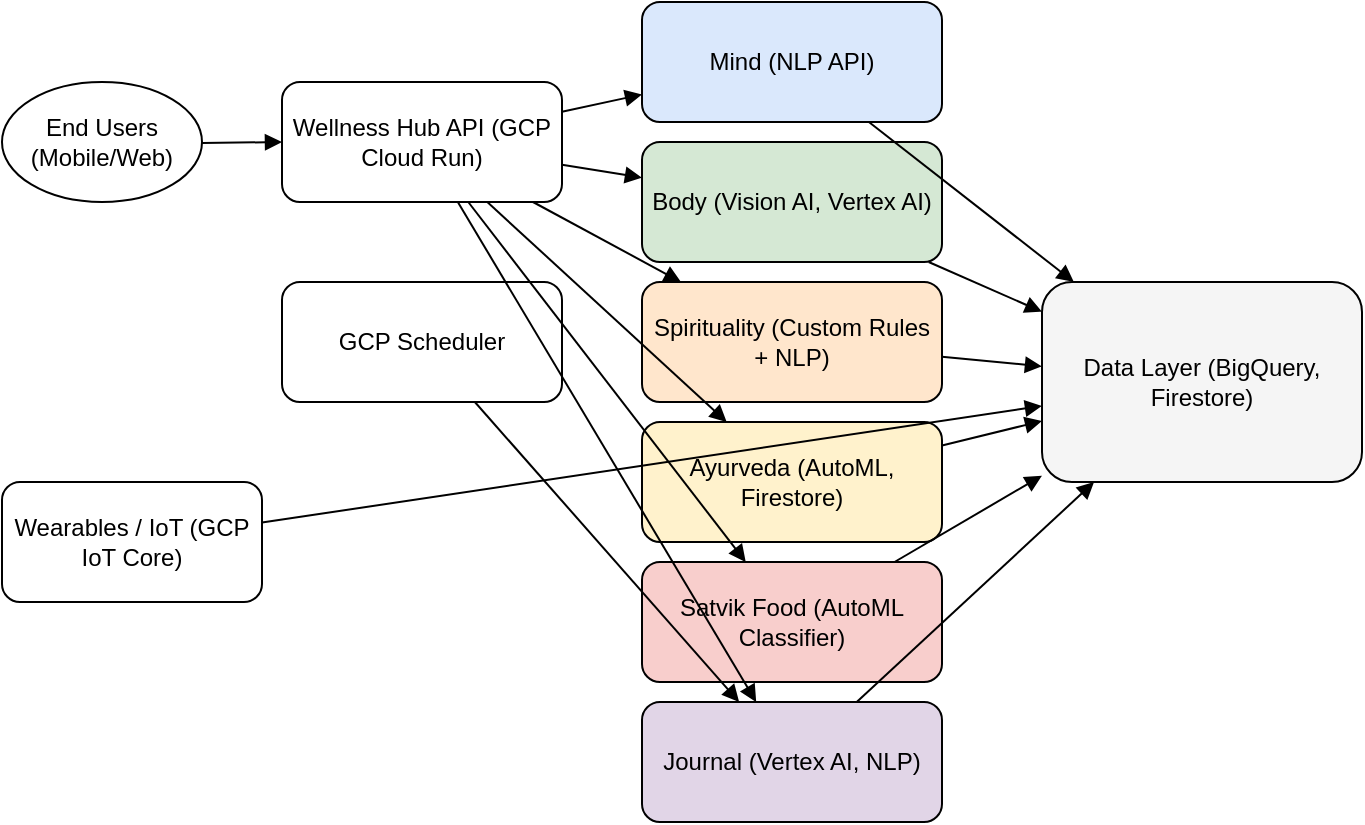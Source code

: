 
<mxfile>
  <diagram name="WellnessHub_GCP_Architecture" id="wellness-hub-gcp">
    <mxGraphModel dx="1210" dy="730" grid="1" gridSize="10" guides="1" tooltips="1" connect="1" arrows="1" fold="1" page="1" pageScale="1" pageWidth="850" pageHeight="1100">
      <root>
        <mxCell id="0"/>
        <mxCell id="1" parent="0"/>
        
        <!-- Users -->
        <mxCell id="user" value="End Users
(Mobile/Web)" style="ellipse;whiteSpace=wrap;html=1;" vertex="1" parent="1">
          <mxGeometry x="20" y="100" width="100" height="60" as="geometry"/>
        </mxCell>

        <!-- API -->
        <mxCell id="api" value="Wellness Hub API
(GCP Cloud Run)" style="rounded=1;whiteSpace=wrap;html=1;" vertex="1" parent="1">
          <mxGeometry x="160" y="100" width="140" height="60" as="geometry"/>
        </mxCell>

        <!-- Scheduler -->
        <mxCell id="scheduler" value="GCP Scheduler" style="rounded=1;whiteSpace=wrap;html=1;" vertex="1" parent="1">
          <mxGeometry x="160" y="200" width="140" height="60" as="geometry"/>
        </mxCell>

        <!-- AI Pillars -->
        <mxCell id="mind" value="Mind
(NLP API)" style="rounded=1;fillColor=#DAE8FC;whiteSpace=wrap;html=1;" vertex="1" parent="1">
          <mxGeometry x="340" y="60" width="150" height="60" as="geometry"/>
        </mxCell>
        <mxCell id="body" value="Body
(Vision AI, Vertex AI)" style="rounded=1;fillColor=#D5E8D4;whiteSpace=wrap;html=1;" vertex="1" parent="1">
          <mxGeometry x="340" y="130" width="150" height="60" as="geometry"/>
        </mxCell>
        <mxCell id="spirituality" value="Spirituality
(Custom Rules + NLP)" style="rounded=1;fillColor=#FFE6CC;whiteSpace=wrap;html=1;" vertex="1" parent="1">
          <mxGeometry x="340" y="200" width="150" height="60" as="geometry"/>
        </mxCell>
        <mxCell id="ayurveda" value="Ayurveda
(AutoML, Firestore)" style="rounded=1;fillColor=#FFF2CC;whiteSpace=wrap;html=1;" vertex="1" parent="1">
          <mxGeometry x="340" y="270" width="150" height="60" as="geometry"/>
        </mxCell>
        <mxCell id="food" value="Satvik Food
(AutoML Classifier)" style="rounded=1;fillColor=#F8CECC;whiteSpace=wrap;html=1;" vertex="1" parent="1">
          <mxGeometry x="340" y="340" width="150" height="60" as="geometry"/>
        </mxCell>
        <mxCell id="journal" value="Journal
(Vertex AI, NLP)" style="rounded=1;fillColor=#E1D5E7;whiteSpace=wrap;html=1;" vertex="1" parent="1">
          <mxGeometry x="340" y="410" width="150" height="60" as="geometry"/>
        </mxCell>

        <!-- Data -->
        <mxCell id="data" value="Data Layer
(BigQuery, Firestore)" style="rounded=1;fillColor=#F5F5F5;whiteSpace=wrap;html=1;" vertex="1" parent="1">
          <mxGeometry x="540" y="200" width="160" height="100" as="geometry"/>
        </mxCell>

        <!-- IoT -->
        <mxCell id="iot" value="Wearables / IoT
(GCP IoT Core)" style="rounded=1;whiteSpace=wrap;html=1;" vertex="1" parent="1">
          <mxGeometry x="20" y="300" width="130" height="60" as="geometry"/>
        </mxCell>

        <!-- Connections -->
        <mxCell id="e1" style="endArrow=block;" edge="1" parent="1" source="user" target="api"><mxGeometry relative="1" as="geometry"/></mxCell>
        <mxCell id="e2" style="endArrow=block;" edge="1" parent="1" source="api" target="mind"><mxGeometry relative="1" as="geometry"/></mxCell>
        <mxCell id="e3" style="endArrow=block;" edge="1" parent="1" source="api" target="body"><mxGeometry relative="1" as="geometry"/></mxCell>
        <mxCell id="e4" style="endArrow=block;" edge="1" parent="1" source="api" target="spirituality"><mxGeometry relative="1" as="geometry"/></mxCell>
        <mxCell id="e5" style="endArrow=block;" edge="1" parent="1" source="api" target="ayurveda"><mxGeometry relative="1" as="geometry"/></mxCell>
        <mxCell id="e6" style="endArrow=block;" edge="1" parent="1" source="api" target="food"><mxGeometry relative="1" as="geometry"/></mxCell>
        <mxCell id="e7" style="endArrow=block;" edge="1" parent="1" source="api" target="journal"><mxGeometry relative="1" as="geometry"/></mxCell>
        <mxCell id="e8" style="endArrow=block;" edge="1" parent="1" source="scheduler" target="journal"><mxGeometry relative="1" as="geometry"/></mxCell>
        <mxCell id="e9" style="endArrow=block;" edge="1" parent="1" source="iot" target="data"><mxGeometry relative="1" as="geometry"/></mxCell>
        <mxCell id="e10" style="endArrow=block;" edge="1" parent="1" source="mind" target="data"><mxGeometry relative="1" as="geometry"/></mxCell>
        <mxCell id="e11" style="endArrow=block;" edge="1" parent="1" source="body" target="data"><mxGeometry relative="1" as="geometry"/></mxCell>
        <mxCell id="e12" style="endArrow=block;" edge="1" parent="1" source="spirituality" target="data"><mxGeometry relative="1" as="geometry"/></mxCell>
        <mxCell id="e13" style="endArrow=block;" edge="1" parent="1" source="ayurveda" target="data"><mxGeometry relative="1" as="geometry"/></mxCell>
        <mxCell id="e14" style="endArrow=block;" edge="1" parent="1" source="food" target="data"><mxGeometry relative="1" as="geometry"/></mxCell>
        <mxCell id="e15" style="endArrow=block;" edge="1" parent="1" source="journal" target="data"><mxGeometry relative="1" as="geometry"/></mxCell>
      </root>
    </mxGraphModel>
  </diagram>
</mxfile>

